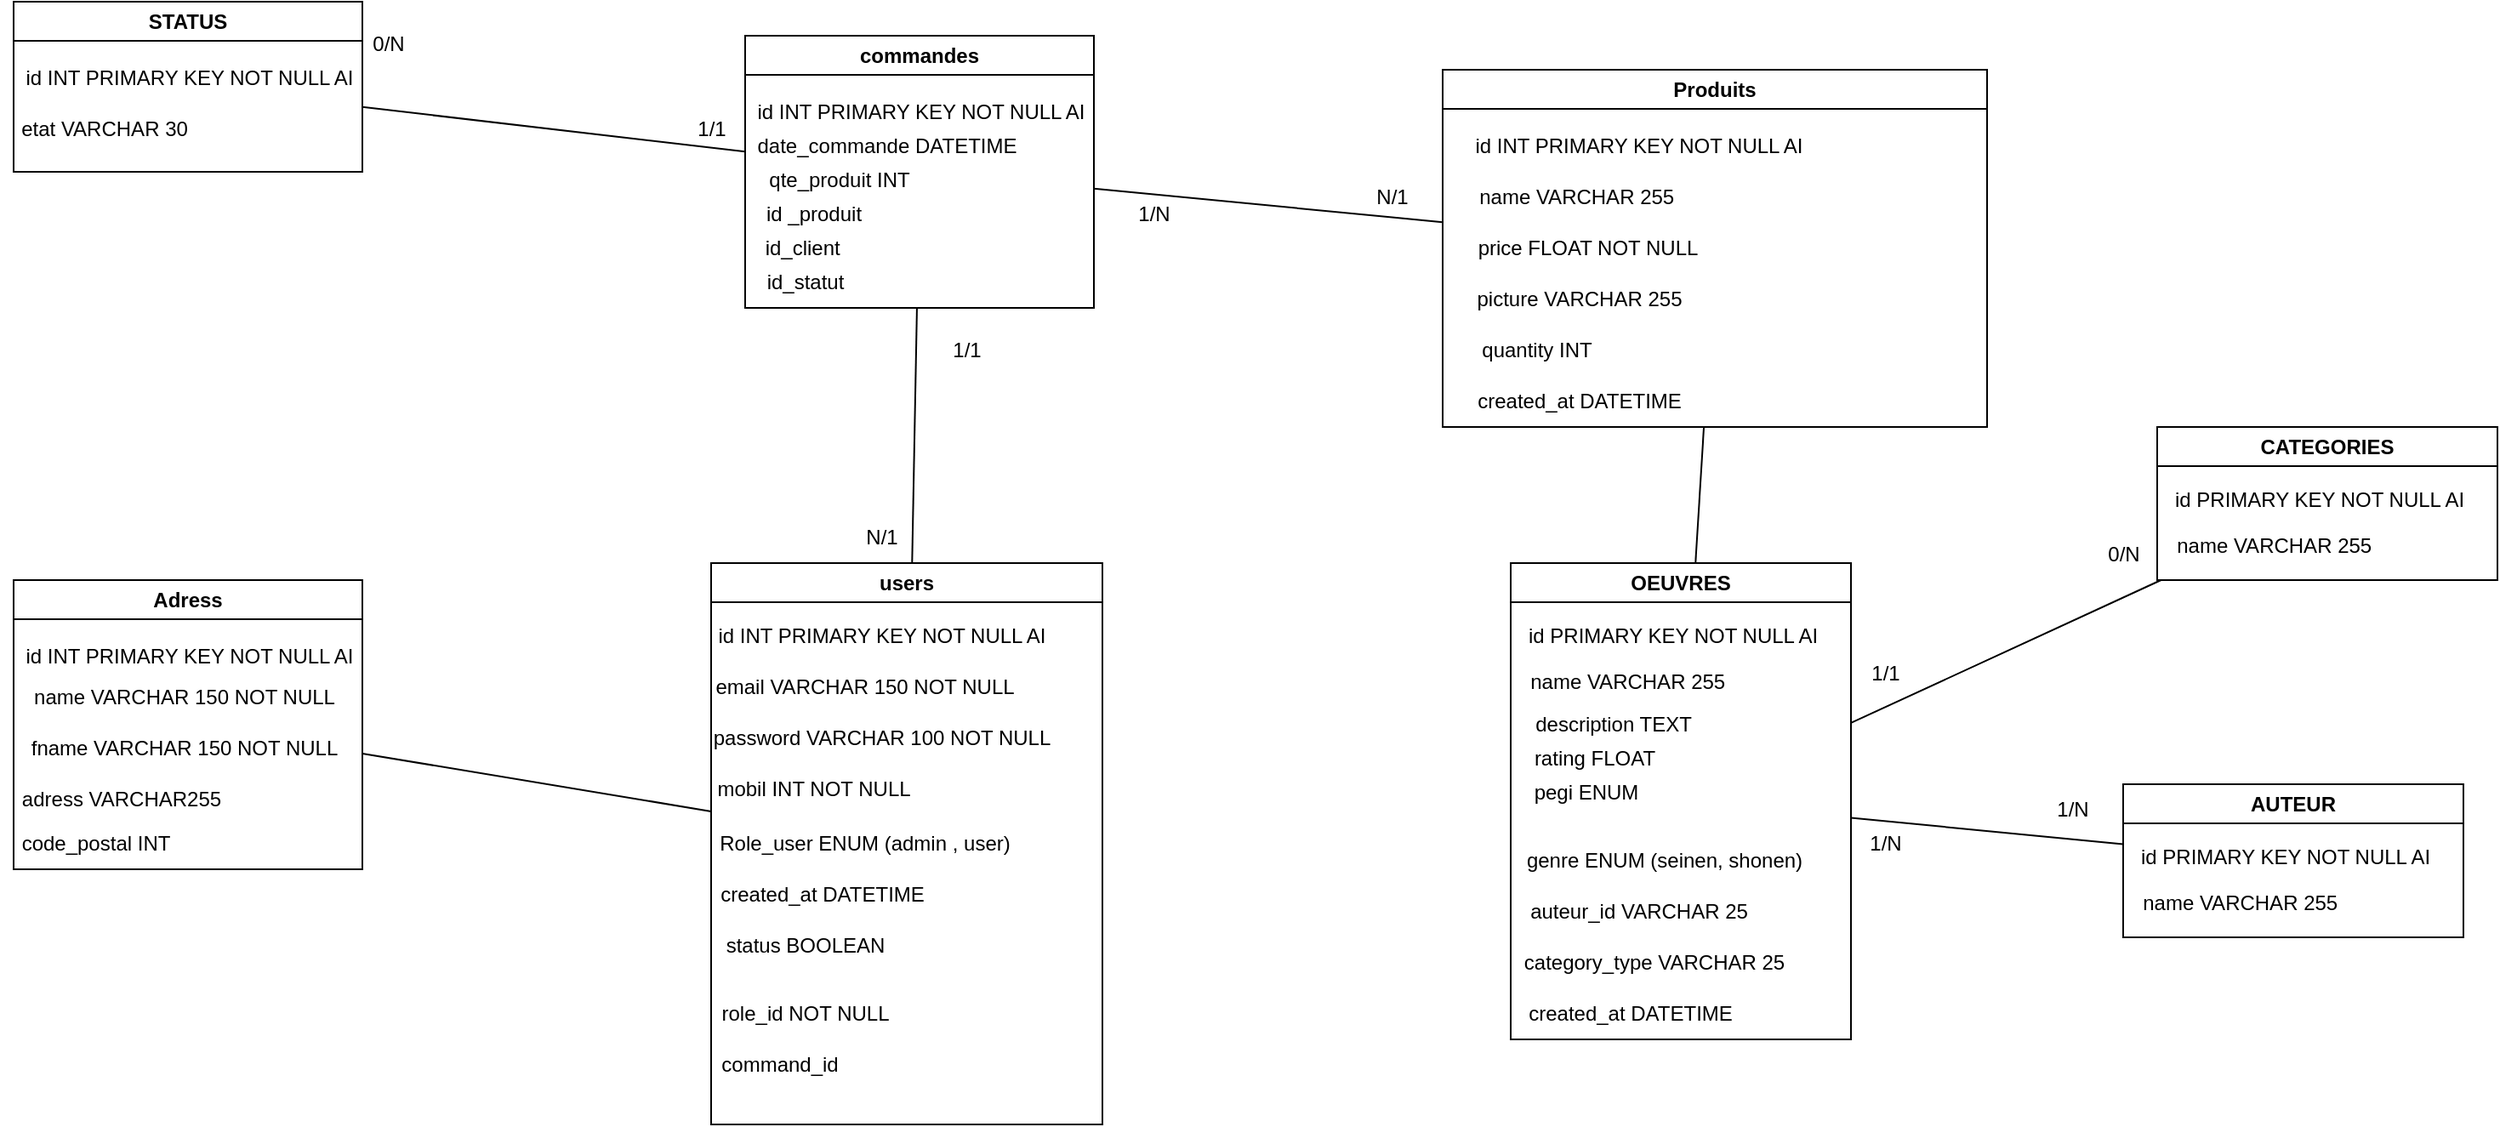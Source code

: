 <mxfile>
    <diagram name="Page-1" id="HYFGyB6onK5qCNQ3TAJe">
        <mxGraphModel dx="2619" dy="630" grid="1" gridSize="10" guides="1" tooltips="1" connect="1" arrows="1" fold="1" page="1" pageScale="1" pageWidth="827" pageHeight="1169" math="0" shadow="0">
            <root>
                <mxCell id="0"/>
                <mxCell id="1" parent="0"/>
                <mxCell id="121" style="edgeStyle=none;html=1;endArrow=none;endFill=0;" parent="1" source="6Eo7gHp1PsLPFlzrTE4e-1" target="118" edge="1">
                    <mxGeometry relative="1" as="geometry"/>
                </mxCell>
                <mxCell id="6Eo7gHp1PsLPFlzrTE4e-1" value="Produits" style="swimlane;whiteSpace=wrap;html=1;" parent="1" vertex="1">
                    <mxGeometry x="200" y="220" width="320" height="210" as="geometry"/>
                </mxCell>
                <mxCell id="6Eo7gHp1PsLPFlzrTE4e-3" value="name VARCHAR 255&amp;nbsp;" style="text;html=1;align=center;verticalAlign=middle;resizable=0;points=[];autosize=1;strokeColor=none;fillColor=none;" parent="6Eo7gHp1PsLPFlzrTE4e-1" vertex="1">
                    <mxGeometry x="10" y="60" width="140" height="30" as="geometry"/>
                </mxCell>
                <mxCell id="6Eo7gHp1PsLPFlzrTE4e-6" value="price FLOAT NOT NULL" style="text;html=1;align=center;verticalAlign=middle;resizable=0;points=[];autosize=1;strokeColor=none;fillColor=none;" parent="6Eo7gHp1PsLPFlzrTE4e-1" vertex="1">
                    <mxGeometry x="10" y="90" width="150" height="30" as="geometry"/>
                </mxCell>
                <mxCell id="6Eo7gHp1PsLPFlzrTE4e-8" value="picture VARCHAR 255" style="text;html=1;align=center;verticalAlign=middle;resizable=0;points=[];autosize=1;strokeColor=none;fillColor=none;" parent="6Eo7gHp1PsLPFlzrTE4e-1" vertex="1">
                    <mxGeometry x="10" y="120" width="140" height="30" as="geometry"/>
                </mxCell>
                <mxCell id="12" value="id INT PRIMARY KEY NOT NULL AI" style="text;html=1;align=center;verticalAlign=middle;resizable=0;points=[];autosize=1;strokeColor=none;fillColor=none;" parent="6Eo7gHp1PsLPFlzrTE4e-1" vertex="1">
                    <mxGeometry x="5" y="30" width="220" height="30" as="geometry"/>
                </mxCell>
                <mxCell id="13" value="quantity INT" style="text;html=1;align=center;verticalAlign=middle;resizable=0;points=[];autosize=1;strokeColor=none;fillColor=none;" parent="6Eo7gHp1PsLPFlzrTE4e-1" vertex="1">
                    <mxGeometry x="10" y="150" width="90" height="30" as="geometry"/>
                </mxCell>
                <mxCell id="135" value="created_at DATETIME" style="text;html=1;align=center;verticalAlign=middle;resizable=0;points=[];autosize=1;strokeColor=none;fillColor=none;" parent="6Eo7gHp1PsLPFlzrTE4e-1" vertex="1">
                    <mxGeometry x="10" y="180" width="140" height="30" as="geometry"/>
                </mxCell>
                <mxCell id="6Eo7gHp1PsLPFlzrTE4e-9" value="CATEGORIES" style="swimlane;whiteSpace=wrap;html=1;" parent="1" vertex="1">
                    <mxGeometry x="620" y="430" width="200" height="90" as="geometry"/>
                </mxCell>
                <mxCell id="6Eo7gHp1PsLPFlzrTE4e-10" value="id PRIMARY KEY NOT NULL AI" style="text;html=1;align=center;verticalAlign=middle;resizable=0;points=[];autosize=1;strokeColor=none;fillColor=none;" parent="6Eo7gHp1PsLPFlzrTE4e-9" vertex="1">
                    <mxGeometry y="28" width="190" height="30" as="geometry"/>
                </mxCell>
                <mxCell id="6Eo7gHp1PsLPFlzrTE4e-11" value="name VARCHAR 255&amp;nbsp;" style="text;html=1;align=center;verticalAlign=middle;resizable=0;points=[];autosize=1;strokeColor=none;fillColor=none;" parent="6Eo7gHp1PsLPFlzrTE4e-9" vertex="1">
                    <mxGeometry y="55" width="140" height="30" as="geometry"/>
                </mxCell>
                <mxCell id="6Eo7gHp1PsLPFlzrTE4e-17" value="0/N" style="text;html=1;align=center;verticalAlign=middle;resizable=0;points=[];autosize=1;strokeColor=none;fillColor=none;" parent="1" vertex="1">
                    <mxGeometry x="580" y="490" width="40" height="30" as="geometry"/>
                </mxCell>
                <mxCell id="6Eo7gHp1PsLPFlzrTE4e-20" value="users" style="swimlane;whiteSpace=wrap;html=1;" parent="1" vertex="1">
                    <mxGeometry x="-230" y="510" width="230" height="330" as="geometry"/>
                </mxCell>
                <mxCell id="6Eo7gHp1PsLPFlzrTE4e-21" value="id INT PRIMARY KEY NOT NULL AI" style="text;html=1;align=center;verticalAlign=middle;resizable=0;points=[];autosize=1;strokeColor=none;fillColor=none;" parent="6Eo7gHp1PsLPFlzrTE4e-20" vertex="1">
                    <mxGeometry x="-10" y="28" width="220" height="30" as="geometry"/>
                </mxCell>
                <mxCell id="6Eo7gHp1PsLPFlzrTE4e-23" value="password VARCHAR 100 NOT NULL" style="text;html=1;align=center;verticalAlign=middle;resizable=0;points=[];autosize=1;strokeColor=none;fillColor=none;" parent="6Eo7gHp1PsLPFlzrTE4e-20" vertex="1">
                    <mxGeometry x="-10" y="88" width="220" height="30" as="geometry"/>
                </mxCell>
                <mxCell id="6Eo7gHp1PsLPFlzrTE4e-25" value="role_id NOT NULL" style="text;html=1;align=center;verticalAlign=middle;resizable=0;points=[];autosize=1;strokeColor=none;fillColor=none;" parent="6Eo7gHp1PsLPFlzrTE4e-20" vertex="1">
                    <mxGeometry x="-5" y="250" width="120" height="30" as="geometry"/>
                </mxCell>
                <mxCell id="6Eo7gHp1PsLPFlzrTE4e-26" value="email VARCHAR 150 NOT NULL" style="text;html=1;align=center;verticalAlign=middle;resizable=0;points=[];autosize=1;strokeColor=none;fillColor=none;" parent="6Eo7gHp1PsLPFlzrTE4e-20" vertex="1">
                    <mxGeometry x="-10" y="58" width="200" height="30" as="geometry"/>
                </mxCell>
                <mxCell id="6Eo7gHp1PsLPFlzrTE4e-27" value="mobil INT NOT NULL" style="text;html=1;align=center;verticalAlign=middle;resizable=0;points=[];autosize=1;strokeColor=none;fillColor=none;" parent="6Eo7gHp1PsLPFlzrTE4e-20" vertex="1">
                    <mxGeometry x="-10" y="118" width="140" height="30" as="geometry"/>
                </mxCell>
                <mxCell id="6Eo7gHp1PsLPFlzrTE4e-24" value="created_at DATETIME" style="text;html=1;align=center;verticalAlign=middle;resizable=0;points=[];autosize=1;strokeColor=none;fillColor=none;" parent="6Eo7gHp1PsLPFlzrTE4e-20" vertex="1">
                    <mxGeometry x="-5" y="180" width="140" height="30" as="geometry"/>
                </mxCell>
                <mxCell id="96" value="status BOOLEAN" style="text;html=1;align=center;verticalAlign=middle;resizable=0;points=[];autosize=1;strokeColor=none;fillColor=none;" parent="6Eo7gHp1PsLPFlzrTE4e-20" vertex="1">
                    <mxGeometry x="-5" y="210" width="120" height="30" as="geometry"/>
                </mxCell>
                <mxCell id="102" value="command_id" style="text;html=1;align=center;verticalAlign=middle;resizable=0;points=[];autosize=1;strokeColor=none;fillColor=none;" parent="6Eo7gHp1PsLPFlzrTE4e-20" vertex="1">
                    <mxGeometry x="-5" y="280" width="90" height="30" as="geometry"/>
                </mxCell>
                <mxCell id="134" value="Role_user ENUM (admin , user)" style="text;html=1;align=center;verticalAlign=middle;resizable=0;points=[];autosize=1;strokeColor=none;fillColor=none;" parent="6Eo7gHp1PsLPFlzrTE4e-20" vertex="1">
                    <mxGeometry x="-5" y="150" width="190" height="30" as="geometry"/>
                </mxCell>
                <mxCell id="85" style="edgeStyle=none;html=1;endArrow=none;endFill=0;" parent="1" source="32" target="6Eo7gHp1PsLPFlzrTE4e-20" edge="1">
                    <mxGeometry relative="1" as="geometry"/>
                </mxCell>
                <mxCell id="143" style="edgeStyle=none;html=1;endArrow=none;endFill=0;" parent="1" source="32" target="6Eo7gHp1PsLPFlzrTE4e-1" edge="1">
                    <mxGeometry relative="1" as="geometry"/>
                </mxCell>
                <mxCell id="32" value="commandes" style="swimlane;whiteSpace=wrap;html=1;" parent="1" vertex="1">
                    <mxGeometry x="-210" y="200" width="205" height="160" as="geometry"/>
                </mxCell>
                <mxCell id="33" value="id INT PRIMARY KEY NOT NULL AI" style="text;html=1;align=center;verticalAlign=middle;resizable=0;points=[];autosize=1;strokeColor=none;fillColor=none;" parent="32" vertex="1">
                    <mxGeometry x="-7.5" y="30" width="220" height="30" as="geometry"/>
                </mxCell>
                <mxCell id="34" value="date_commande DATETIME" style="text;html=1;align=center;verticalAlign=middle;resizable=0;points=[];autosize=1;strokeColor=none;fillColor=none;" parent="32" vertex="1">
                    <mxGeometry x="-7.5" y="50" width="180" height="30" as="geometry"/>
                </mxCell>
                <mxCell id="35" value="id_client&amp;nbsp;" style="text;html=1;align=center;verticalAlign=middle;resizable=0;points=[];autosize=1;strokeColor=none;fillColor=none;" parent="32" vertex="1">
                    <mxGeometry y="110" width="70" height="30" as="geometry"/>
                </mxCell>
                <mxCell id="39" value="qte_produit INT" style="text;html=1;align=center;verticalAlign=middle;resizable=0;points=[];autosize=1;strokeColor=none;fillColor=none;" parent="32" vertex="1">
                    <mxGeometry y="70" width="110" height="30" as="geometry"/>
                </mxCell>
                <mxCell id="68" value="id _produit" style="text;html=1;align=center;verticalAlign=middle;resizable=0;points=[];autosize=1;strokeColor=none;fillColor=none;" parent="32" vertex="1">
                    <mxGeometry y="90" width="80" height="30" as="geometry"/>
                </mxCell>
                <mxCell id="83" value="id_statut" style="text;html=1;align=center;verticalAlign=middle;resizable=0;points=[];autosize=1;strokeColor=none;fillColor=none;" parent="32" vertex="1">
                    <mxGeometry y="130" width="70" height="30" as="geometry"/>
                </mxCell>
                <mxCell id="72" value="1/N" style="text;html=1;align=center;verticalAlign=middle;resizable=0;points=[];autosize=1;strokeColor=none;fillColor=none;" parent="1" vertex="1">
                    <mxGeometry x="10" y="290" width="40" height="30" as="geometry"/>
                </mxCell>
                <mxCell id="73" value="N/1" style="text;html=1;align=center;verticalAlign=middle;resizable=0;points=[];autosize=1;strokeColor=none;fillColor=none;" parent="1" vertex="1">
                    <mxGeometry x="-150" y="480" width="40" height="30" as="geometry"/>
                </mxCell>
                <mxCell id="74" value="1/1" style="text;html=1;align=center;verticalAlign=middle;resizable=0;points=[];autosize=1;strokeColor=none;fillColor=none;" parent="1" vertex="1">
                    <mxGeometry x="-100" y="370" width="40" height="30" as="geometry"/>
                </mxCell>
                <mxCell id="84" style="edgeStyle=none;html=1;endArrow=none;endFill=0;" parent="1" source="77" target="32" edge="1">
                    <mxGeometry relative="1" as="geometry"/>
                </mxCell>
                <mxCell id="77" value="STATUS" style="swimlane;whiteSpace=wrap;html=1;" parent="1" vertex="1">
                    <mxGeometry x="-640" y="180" width="205" height="100" as="geometry"/>
                </mxCell>
                <mxCell id="78" value="id INT PRIMARY KEY NOT NULL AI" style="text;html=1;align=center;verticalAlign=middle;resizable=0;points=[];autosize=1;strokeColor=none;fillColor=none;" parent="77" vertex="1">
                    <mxGeometry x="-7.5" y="30" width="220" height="30" as="geometry"/>
                </mxCell>
                <mxCell id="99" value="etat VARCHAR 30" style="text;html=1;align=center;verticalAlign=middle;resizable=0;points=[];autosize=1;strokeColor=none;fillColor=none;" parent="77" vertex="1">
                    <mxGeometry x="-7.5" y="60" width="120" height="30" as="geometry"/>
                </mxCell>
                <mxCell id="100" value="1/1" style="text;html=1;align=center;verticalAlign=middle;resizable=0;points=[];autosize=1;strokeColor=none;fillColor=none;" parent="1" vertex="1">
                    <mxGeometry x="-250" y="240" width="40" height="30" as="geometry"/>
                </mxCell>
                <mxCell id="101" value="0/N" style="text;html=1;align=center;verticalAlign=middle;resizable=0;points=[];autosize=1;strokeColor=none;fillColor=none;" parent="1" vertex="1">
                    <mxGeometry x="-440" y="190" width="40" height="30" as="geometry"/>
                </mxCell>
                <mxCell id="109" style="edgeStyle=none;html=1;endArrow=none;endFill=0;" parent="1" source="104" target="6Eo7gHp1PsLPFlzrTE4e-20" edge="1">
                    <mxGeometry relative="1" as="geometry"/>
                </mxCell>
                <mxCell id="104" value="Adress" style="swimlane;whiteSpace=wrap;html=1;" parent="1" vertex="1">
                    <mxGeometry x="-640" y="520" width="205" height="170" as="geometry"/>
                </mxCell>
                <mxCell id="105" value="id INT PRIMARY KEY NOT NULL AI" style="text;html=1;align=center;verticalAlign=middle;resizable=0;points=[];autosize=1;strokeColor=none;fillColor=none;" parent="104" vertex="1">
                    <mxGeometry x="-7.5" y="30" width="220" height="30" as="geometry"/>
                </mxCell>
                <mxCell id="107" value="adress VARCHAR255&lt;br&gt;" style="text;html=1;align=center;verticalAlign=middle;resizable=0;points=[];autosize=1;strokeColor=none;fillColor=none;" parent="104" vertex="1">
                    <mxGeometry x="-7.5" y="114" width="140" height="30" as="geometry"/>
                </mxCell>
                <mxCell id="108" value="code_postal INT" style="text;html=1;align=center;verticalAlign=middle;resizable=0;points=[];autosize=1;strokeColor=none;fillColor=none;" parent="104" vertex="1">
                    <mxGeometry x="-7.5" y="140" width="110" height="30" as="geometry"/>
                </mxCell>
                <mxCell id="6Eo7gHp1PsLPFlzrTE4e-28" value="name VARCHAR 150 NOT NULL" style="text;html=1;align=center;verticalAlign=middle;resizable=0;points=[];autosize=1;strokeColor=none;fillColor=none;" parent="104" vertex="1">
                    <mxGeometry y="54" width="200" height="30" as="geometry"/>
                </mxCell>
                <mxCell id="6Eo7gHp1PsLPFlzrTE4e-29" value="fname VARCHAR 150 NOT NULL" style="text;html=1;align=center;verticalAlign=middle;resizable=0;points=[];autosize=1;strokeColor=none;fillColor=none;" parent="104" vertex="1">
                    <mxGeometry y="84" width="200" height="30" as="geometry"/>
                </mxCell>
                <mxCell id="133" style="edgeStyle=none;html=1;endArrow=none;endFill=0;" parent="1" source="111" target="118" edge="1">
                    <mxGeometry relative="1" as="geometry"/>
                </mxCell>
                <mxCell id="111" value="AUTEUR" style="swimlane;whiteSpace=wrap;html=1;" parent="1" vertex="1">
                    <mxGeometry x="600" y="640" width="200" height="90" as="geometry"/>
                </mxCell>
                <mxCell id="112" value="id PRIMARY KEY NOT NULL AI" style="text;html=1;align=center;verticalAlign=middle;resizable=0;points=[];autosize=1;strokeColor=none;fillColor=none;" parent="111" vertex="1">
                    <mxGeometry y="28" width="190" height="30" as="geometry"/>
                </mxCell>
                <mxCell id="113" value="name VARCHAR 255&amp;nbsp;" style="text;html=1;align=center;verticalAlign=middle;resizable=0;points=[];autosize=1;strokeColor=none;fillColor=none;" parent="111" vertex="1">
                    <mxGeometry y="55" width="140" height="30" as="geometry"/>
                </mxCell>
                <mxCell id="115" value="1/N" style="text;html=1;align=center;verticalAlign=middle;resizable=0;points=[];autosize=1;strokeColor=none;fillColor=none;" parent="1" vertex="1">
                    <mxGeometry x="440" y="660" width="40" height="30" as="geometry"/>
                </mxCell>
                <mxCell id="116" value="1/N" style="text;html=1;align=center;verticalAlign=middle;resizable=0;points=[];autosize=1;strokeColor=none;fillColor=none;" parent="1" vertex="1">
                    <mxGeometry x="550" y="640" width="40" height="30" as="geometry"/>
                </mxCell>
                <mxCell id="126" style="edgeStyle=none;html=1;endArrow=none;endFill=0;" parent="1" source="118" target="6Eo7gHp1PsLPFlzrTE4e-9" edge="1">
                    <mxGeometry relative="1" as="geometry"/>
                </mxCell>
                <mxCell id="118" value="OEUVRES" style="swimlane;whiteSpace=wrap;html=1;" parent="1" vertex="1">
                    <mxGeometry x="240" y="510" width="200" height="280" as="geometry"/>
                </mxCell>
                <mxCell id="119" value="id PRIMARY KEY NOT NULL AI" style="text;html=1;align=center;verticalAlign=middle;resizable=0;points=[];autosize=1;strokeColor=none;fillColor=none;" parent="118" vertex="1">
                    <mxGeometry y="28" width="190" height="30" as="geometry"/>
                </mxCell>
                <mxCell id="120" value="name VARCHAR 255&amp;nbsp;" style="text;html=1;align=center;verticalAlign=middle;resizable=0;points=[];autosize=1;strokeColor=none;fillColor=none;" parent="118" vertex="1">
                    <mxGeometry y="55" width="140" height="30" as="geometry"/>
                </mxCell>
                <mxCell id="50" value="pegi ENUM" style="text;html=1;align=center;verticalAlign=middle;resizable=0;points=[];autosize=1;strokeColor=none;fillColor=none;" parent="118" vertex="1">
                    <mxGeometry x="4" y="120" width="80" height="30" as="geometry"/>
                </mxCell>
                <mxCell id="125" value="description TEXT" style="text;html=1;align=center;verticalAlign=middle;resizable=0;points=[];autosize=1;strokeColor=none;fillColor=none;" parent="118" vertex="1">
                    <mxGeometry y="80" width="120" height="30" as="geometry"/>
                </mxCell>
                <mxCell id="6Eo7gHp1PsLPFlzrTE4e-19" value="rating FLOAT" style="text;html=1;align=center;verticalAlign=middle;resizable=0;points=[];autosize=1;strokeColor=none;fillColor=none;" parent="118" vertex="1">
                    <mxGeometry x="4" y="100" width="90" height="30" as="geometry"/>
                </mxCell>
                <mxCell id="110" value="auteur_id VARCHAR 25" style="text;html=1;align=center;verticalAlign=middle;resizable=0;points=[];autosize=1;strokeColor=none;fillColor=none;" parent="118" vertex="1">
                    <mxGeometry y="190" width="150" height="30" as="geometry"/>
                </mxCell>
                <mxCell id="6Eo7gHp1PsLPFlzrTE4e-4" value="category_type VARCHAR 25" style="text;html=1;align=center;verticalAlign=middle;resizable=0;points=[];autosize=1;strokeColor=none;fillColor=none;" parent="118" vertex="1">
                    <mxGeometry x="-6" y="220" width="180" height="30" as="geometry"/>
                </mxCell>
                <mxCell id="6Eo7gHp1PsLPFlzrTE4e-5" value="genre ENUM (seinen, shonen)" style="text;html=1;align=center;verticalAlign=middle;resizable=0;points=[];autosize=1;strokeColor=none;fillColor=none;" parent="118" vertex="1">
                    <mxGeometry x="-5" y="160" width="190" height="30" as="geometry"/>
                </mxCell>
                <mxCell id="6Eo7gHp1PsLPFlzrTE4e-7" value="created_at DATETIME" style="text;html=1;align=center;verticalAlign=middle;resizable=0;points=[];autosize=1;strokeColor=none;fillColor=none;" parent="118" vertex="1">
                    <mxGeometry y="250" width="140" height="30" as="geometry"/>
                </mxCell>
                <mxCell id="124" value="N/1" style="text;html=1;align=center;verticalAlign=middle;resizable=0;points=[];autosize=1;strokeColor=none;fillColor=none;" parent="1" vertex="1">
                    <mxGeometry x="150" y="280" width="40" height="30" as="geometry"/>
                </mxCell>
                <mxCell id="131" value="1/1" style="text;html=1;align=center;verticalAlign=middle;resizable=0;points=[];autosize=1;strokeColor=none;fillColor=none;" parent="1" vertex="1">
                    <mxGeometry x="440" y="560" width="40" height="30" as="geometry"/>
                </mxCell>
            </root>
        </mxGraphModel>
    </diagram>
</mxfile>